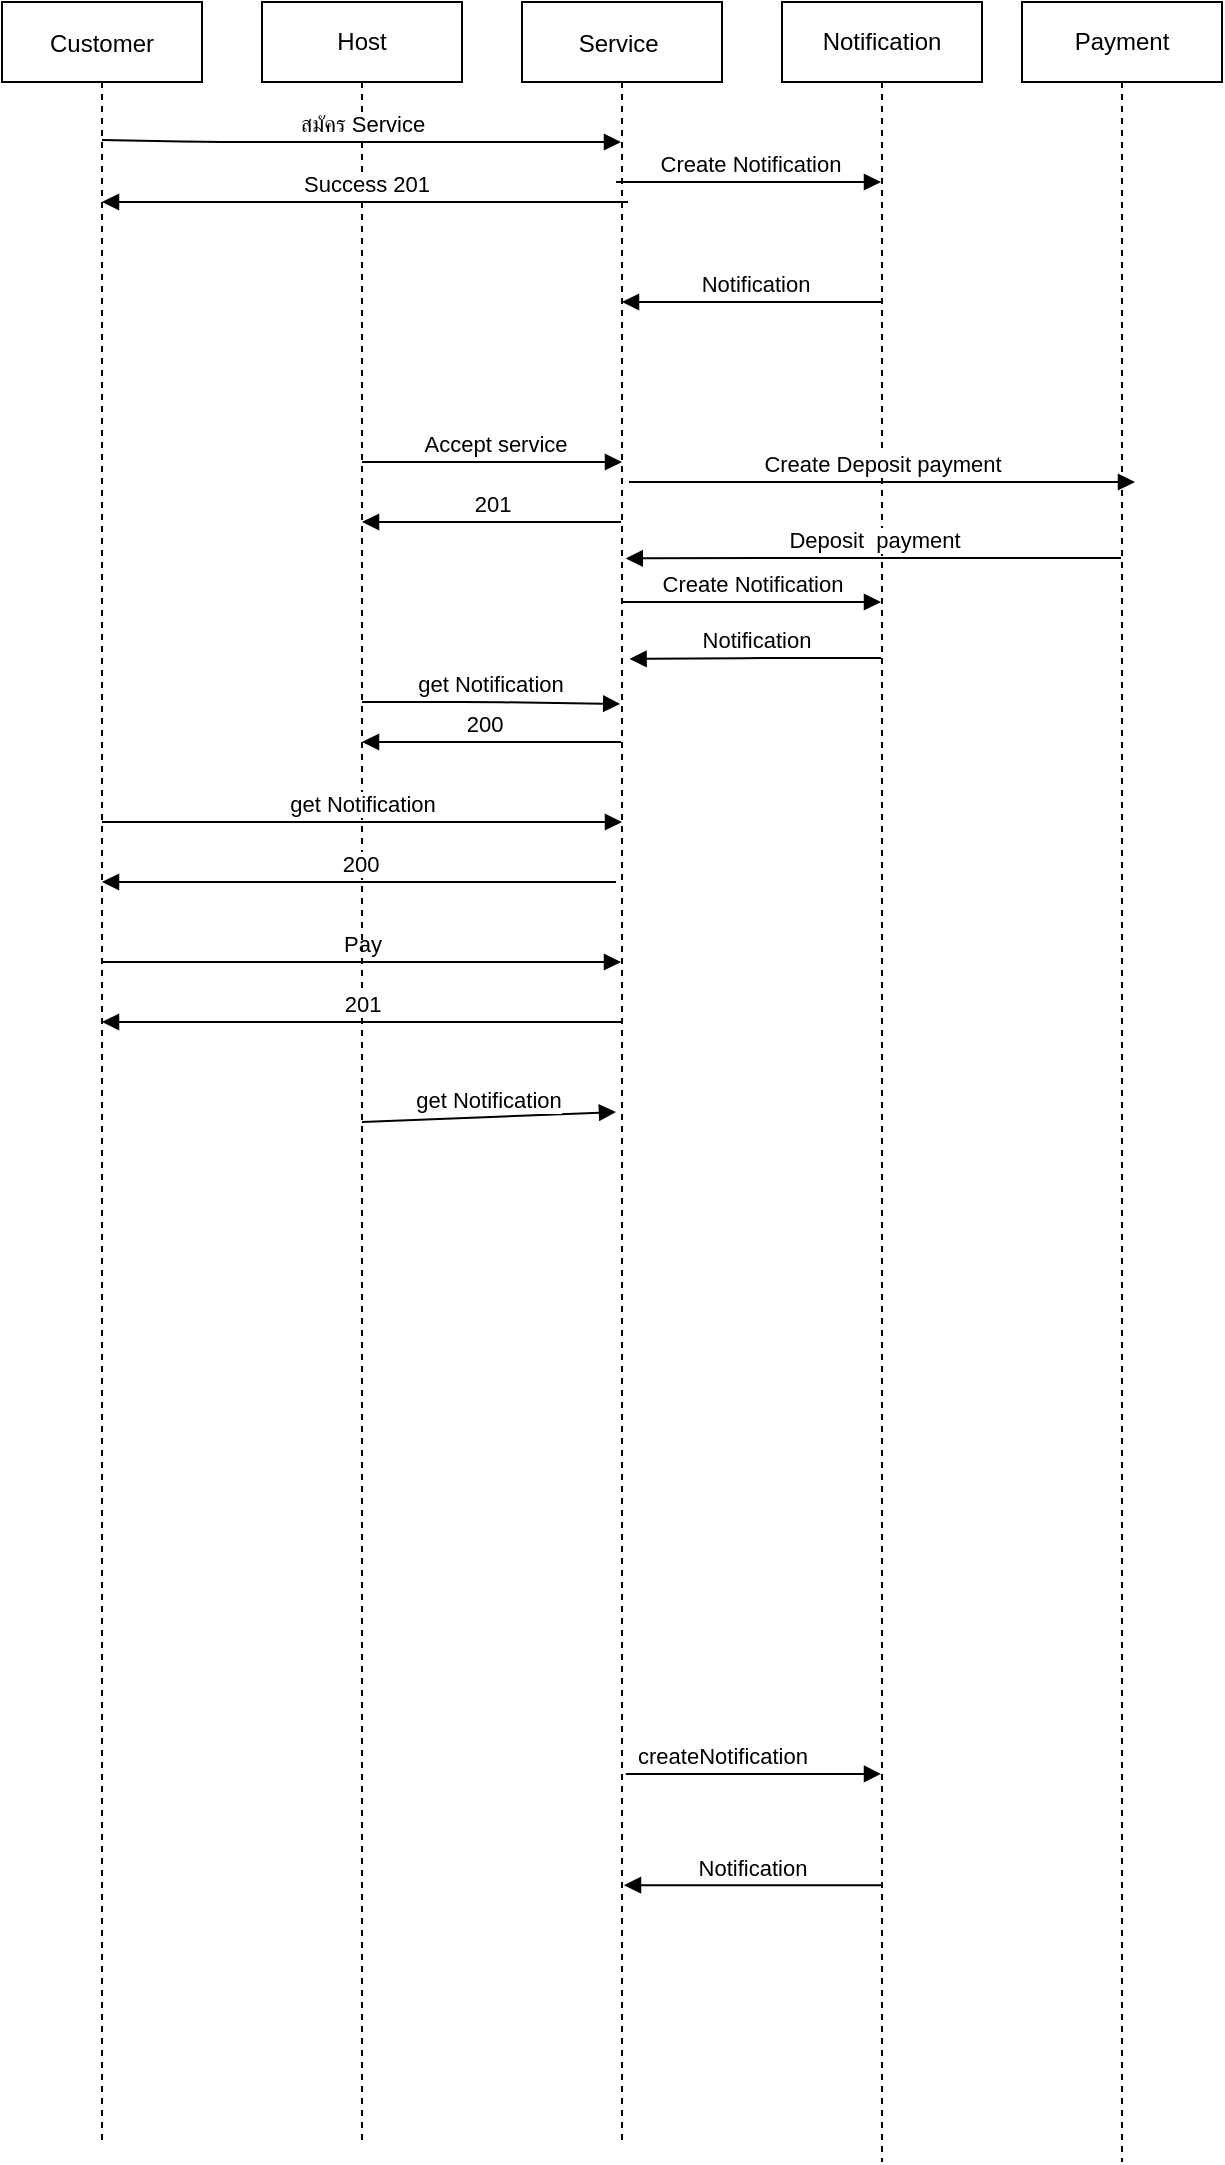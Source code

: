 <mxfile version="14.6.3" type="github"><diagram id="kgpKYQtTHZ0yAKxKKP6v" name="Page-1"><mxGraphModel dx="1221" dy="682" grid="1" gridSize="10" guides="1" tooltips="1" connect="1" arrows="1" fold="1" page="1" pageScale="1" pageWidth="850" pageHeight="1100" math="0" shadow="0"><root><mxCell id="0"/><mxCell id="1" parent="0"/><mxCell id="3nuBFxr9cyL0pnOWT2aG-1" value="Customer" style="shape=umlLifeline;perimeter=lifelinePerimeter;container=1;collapsible=0;recursiveResize=0;rounded=0;shadow=0;strokeWidth=1;" parent="1" vertex="1"><mxGeometry x="100" y="80" width="100" height="1070" as="geometry"/></mxCell><mxCell id="vX45WFJF0L9HwvAfx8vY-28" value="Pay" style="html=1;verticalAlign=bottom;endArrow=block;" edge="1" parent="3nuBFxr9cyL0pnOWT2aG-1" target="3nuBFxr9cyL0pnOWT2aG-5"><mxGeometry width="80" relative="1" as="geometry"><mxPoint x="50" y="480" as="sourcePoint"/><mxPoint x="130" y="480" as="targetPoint"/></mxGeometry></mxCell><mxCell id="3nuBFxr9cyL0pnOWT2aG-5" value="Service " style="shape=umlLifeline;perimeter=lifelinePerimeter;container=1;collapsible=0;recursiveResize=0;rounded=0;shadow=0;strokeWidth=1;" parent="1" vertex="1"><mxGeometry x="360" y="80" width="100" height="1070" as="geometry"/></mxCell><mxCell id="vX45WFJF0L9HwvAfx8vY-2" value="Payment" style="shape=umlLifeline;perimeter=lifelinePerimeter;whiteSpace=wrap;html=1;container=1;collapsible=0;recursiveResize=0;outlineConnect=0;" vertex="1" parent="1"><mxGeometry x="610" y="80" width="100" height="1080" as="geometry"/></mxCell><mxCell id="vX45WFJF0L9HwvAfx8vY-3" value="Notification" style="shape=umlLifeline;perimeter=lifelinePerimeter;whiteSpace=wrap;html=1;container=1;collapsible=0;recursiveResize=0;outlineConnect=0;" vertex="1" parent="1"><mxGeometry x="490" y="80" width="100" height="1080" as="geometry"/></mxCell><mxCell id="vX45WFJF0L9HwvAfx8vY-1" value="Host" style="shape=umlLifeline;perimeter=lifelinePerimeter;whiteSpace=wrap;html=1;container=1;collapsible=0;recursiveResize=0;outlineConnect=0;" vertex="1" parent="1"><mxGeometry x="230" y="80" width="100" height="1070" as="geometry"/></mxCell><mxCell id="vX45WFJF0L9HwvAfx8vY-32" value="get Notification" style="html=1;verticalAlign=bottom;endArrow=block;" edge="1" parent="vX45WFJF0L9HwvAfx8vY-1"><mxGeometry width="80" relative="1" as="geometry"><mxPoint x="50" y="560" as="sourcePoint"/><mxPoint x="177" y="555" as="targetPoint"/></mxGeometry></mxCell><mxCell id="vX45WFJF0L9HwvAfx8vY-4" value="สมัคร Service" style="html=1;verticalAlign=bottom;endArrow=block;" edge="1" parent="1" target="3nuBFxr9cyL0pnOWT2aG-5"><mxGeometry width="80" relative="1" as="geometry"><mxPoint x="150" y="149" as="sourcePoint"/><mxPoint x="270" y="150" as="targetPoint"/><Array as="points"><mxPoint x="200" y="150"/></Array></mxGeometry></mxCell><mxCell id="vX45WFJF0L9HwvAfx8vY-6" value="Success 201" style="html=1;verticalAlign=bottom;endArrow=block;" edge="1" parent="1" target="3nuBFxr9cyL0pnOWT2aG-1"><mxGeometry width="80" relative="1" as="geometry"><mxPoint x="413" y="180" as="sourcePoint"/><mxPoint x="400" y="200" as="targetPoint"/><Array as="points"><mxPoint x="370" y="180"/><mxPoint x="310" y="180"/></Array></mxGeometry></mxCell><mxCell id="vX45WFJF0L9HwvAfx8vY-10" value="Create Notification" style="html=1;verticalAlign=bottom;endArrow=block;" edge="1" parent="1" target="vX45WFJF0L9HwvAfx8vY-3"><mxGeometry width="80" relative="1" as="geometry"><mxPoint x="407" y="170" as="sourcePoint"/><mxPoint x="520" y="210" as="targetPoint"/></mxGeometry></mxCell><mxCell id="vX45WFJF0L9HwvAfx8vY-11" value="&amp;nbsp;Notification" style="html=1;verticalAlign=bottom;endArrow=block;" edge="1" parent="1" source="vX45WFJF0L9HwvAfx8vY-3"><mxGeometry width="80" relative="1" as="geometry"><mxPoint x="470" y="230" as="sourcePoint"/><mxPoint x="410" y="230" as="targetPoint"/><Array as="points"><mxPoint x="480" y="230"/></Array></mxGeometry></mxCell><mxCell id="vX45WFJF0L9HwvAfx8vY-14" value="&amp;nbsp;Accept service" style="html=1;verticalAlign=bottom;endArrow=block;" edge="1" parent="1" source="vX45WFJF0L9HwvAfx8vY-1"><mxGeometry width="80" relative="1" as="geometry"><mxPoint x="330" y="310" as="sourcePoint"/><mxPoint x="410" y="310" as="targetPoint"/></mxGeometry></mxCell><mxCell id="vX45WFJF0L9HwvAfx8vY-16" value="201" style="html=1;verticalAlign=bottom;endArrow=block;" edge="1" parent="1" source="3nuBFxr9cyL0pnOWT2aG-5" target="vX45WFJF0L9HwvAfx8vY-1"><mxGeometry width="80" relative="1" as="geometry"><mxPoint x="270" y="440" as="sourcePoint"/><mxPoint x="350" y="440" as="targetPoint"/><Array as="points"><mxPoint x="330" y="340"/></Array></mxGeometry></mxCell><mxCell id="vX45WFJF0L9HwvAfx8vY-17" value="Create Notification" style="html=1;verticalAlign=bottom;endArrow=block;" edge="1" parent="1" source="3nuBFxr9cyL0pnOWT2aG-5" target="vX45WFJF0L9HwvAfx8vY-3"><mxGeometry width="80" relative="1" as="geometry"><mxPoint x="430" y="320" as="sourcePoint"/><mxPoint x="510" y="320" as="targetPoint"/><Array as="points"><mxPoint x="470" y="380"/></Array></mxGeometry></mxCell><mxCell id="vX45WFJF0L9HwvAfx8vY-18" value="Notification" style="html=1;verticalAlign=bottom;endArrow=block;entryX=0.538;entryY=0.307;entryDx=0;entryDy=0;entryPerimeter=0;" edge="1" parent="1" source="vX45WFJF0L9HwvAfx8vY-3" target="3nuBFxr9cyL0pnOWT2aG-5"><mxGeometry width="80" relative="1" as="geometry"><mxPoint x="380" y="410" as="sourcePoint"/><mxPoint x="460" y="410" as="targetPoint"/><Array as="points"><mxPoint x="480" y="408"/></Array></mxGeometry></mxCell><mxCell id="vX45WFJF0L9HwvAfx8vY-21" value="Create Deposit payment" style="html=1;verticalAlign=bottom;endArrow=block;" edge="1" parent="1"><mxGeometry width="80" relative="1" as="geometry"><mxPoint x="413.5" y="320" as="sourcePoint"/><mxPoint x="666.5" y="320" as="targetPoint"/></mxGeometry></mxCell><mxCell id="vX45WFJF0L9HwvAfx8vY-22" value="Deposit&amp;nbsp; payment" style="html=1;verticalAlign=bottom;endArrow=block;entryX=0.519;entryY=0.26;entryDx=0;entryDy=0;entryPerimeter=0;" edge="1" parent="1" source="vX45WFJF0L9HwvAfx8vY-2" target="3nuBFxr9cyL0pnOWT2aG-5"><mxGeometry width="80" relative="1" as="geometry"><mxPoint x="450" y="450" as="sourcePoint"/><mxPoint x="530" y="450" as="targetPoint"/><Array as="points"><mxPoint x="530" y="358"/><mxPoint x="490" y="358"/></Array></mxGeometry></mxCell><mxCell id="vX45WFJF0L9HwvAfx8vY-23" value="get Notification" style="html=1;verticalAlign=bottom;endArrow=block;entryX=0.491;entryY=0.328;entryDx=0;entryDy=0;entryPerimeter=0;" edge="1" parent="1" source="vX45WFJF0L9HwvAfx8vY-1" target="3nuBFxr9cyL0pnOWT2aG-5"><mxGeometry width="80" relative="1" as="geometry"><mxPoint x="310" y="260" as="sourcePoint"/><mxPoint x="390" y="260" as="targetPoint"/><Array as="points"><mxPoint x="340" y="430"/></Array></mxGeometry></mxCell><mxCell id="vX45WFJF0L9HwvAfx8vY-25" value="200" style="html=1;verticalAlign=bottom;endArrow=block;" edge="1" parent="1" source="3nuBFxr9cyL0pnOWT2aG-5" target="vX45WFJF0L9HwvAfx8vY-1"><mxGeometry x="0.068" width="80" relative="1" as="geometry"><mxPoint x="300" y="390" as="sourcePoint"/><mxPoint x="380" y="390" as="targetPoint"/><Array as="points"><mxPoint x="350" y="450"/><mxPoint x="310" y="450"/></Array><mxPoint as="offset"/></mxGeometry></mxCell><mxCell id="vX45WFJF0L9HwvAfx8vY-26" value="get Notification" style="html=1;verticalAlign=bottom;endArrow=block;" edge="1" parent="1" source="3nuBFxr9cyL0pnOWT2aG-1"><mxGeometry width="80" relative="1" as="geometry"><mxPoint x="330" y="480" as="sourcePoint"/><mxPoint x="410" y="490" as="targetPoint"/><Array as="points"><mxPoint x="380" y="490"/></Array></mxGeometry></mxCell><mxCell id="vX45WFJF0L9HwvAfx8vY-27" value="200" style="html=1;verticalAlign=bottom;endArrow=block;" edge="1" parent="1" target="3nuBFxr9cyL0pnOWT2aG-1"><mxGeometry width="80" relative="1" as="geometry"><mxPoint x="407" y="520" as="sourcePoint"/><mxPoint x="380" y="520" as="targetPoint"/></mxGeometry></mxCell><mxCell id="vX45WFJF0L9HwvAfx8vY-29" value="201" style="html=1;verticalAlign=bottom;endArrow=block;" edge="1" parent="1" source="3nuBFxr9cyL0pnOWT2aG-5"><mxGeometry width="80" relative="1" as="geometry"><mxPoint x="190" y="620" as="sourcePoint"/><mxPoint x="150" y="590" as="targetPoint"/></mxGeometry></mxCell><mxCell id="vX45WFJF0L9HwvAfx8vY-30" value="createNotification" style="html=1;verticalAlign=bottom;endArrow=block;exitX=0.519;exitY=0.828;exitDx=0;exitDy=0;exitPerimeter=0;" edge="1" parent="1" source="3nuBFxr9cyL0pnOWT2aG-5" target="vX45WFJF0L9HwvAfx8vY-3"><mxGeometry x="-0.246" width="80" relative="1" as="geometry"><mxPoint x="440" y="580" as="sourcePoint"/><mxPoint x="520" y="580" as="targetPoint"/><mxPoint as="offset"/></mxGeometry></mxCell><mxCell id="vX45WFJF0L9HwvAfx8vY-31" value="Notification" style="html=1;verticalAlign=bottom;endArrow=block;entryX=0.51;entryY=0.88;entryDx=0;entryDy=0;entryPerimeter=0;" edge="1" parent="1" source="vX45WFJF0L9HwvAfx8vY-3" target="3nuBFxr9cyL0pnOWT2aG-5"><mxGeometry width="80" relative="1" as="geometry"><mxPoint x="440" y="610" as="sourcePoint"/><mxPoint x="520" y="610" as="targetPoint"/></mxGeometry></mxCell></root></mxGraphModel></diagram></mxfile>